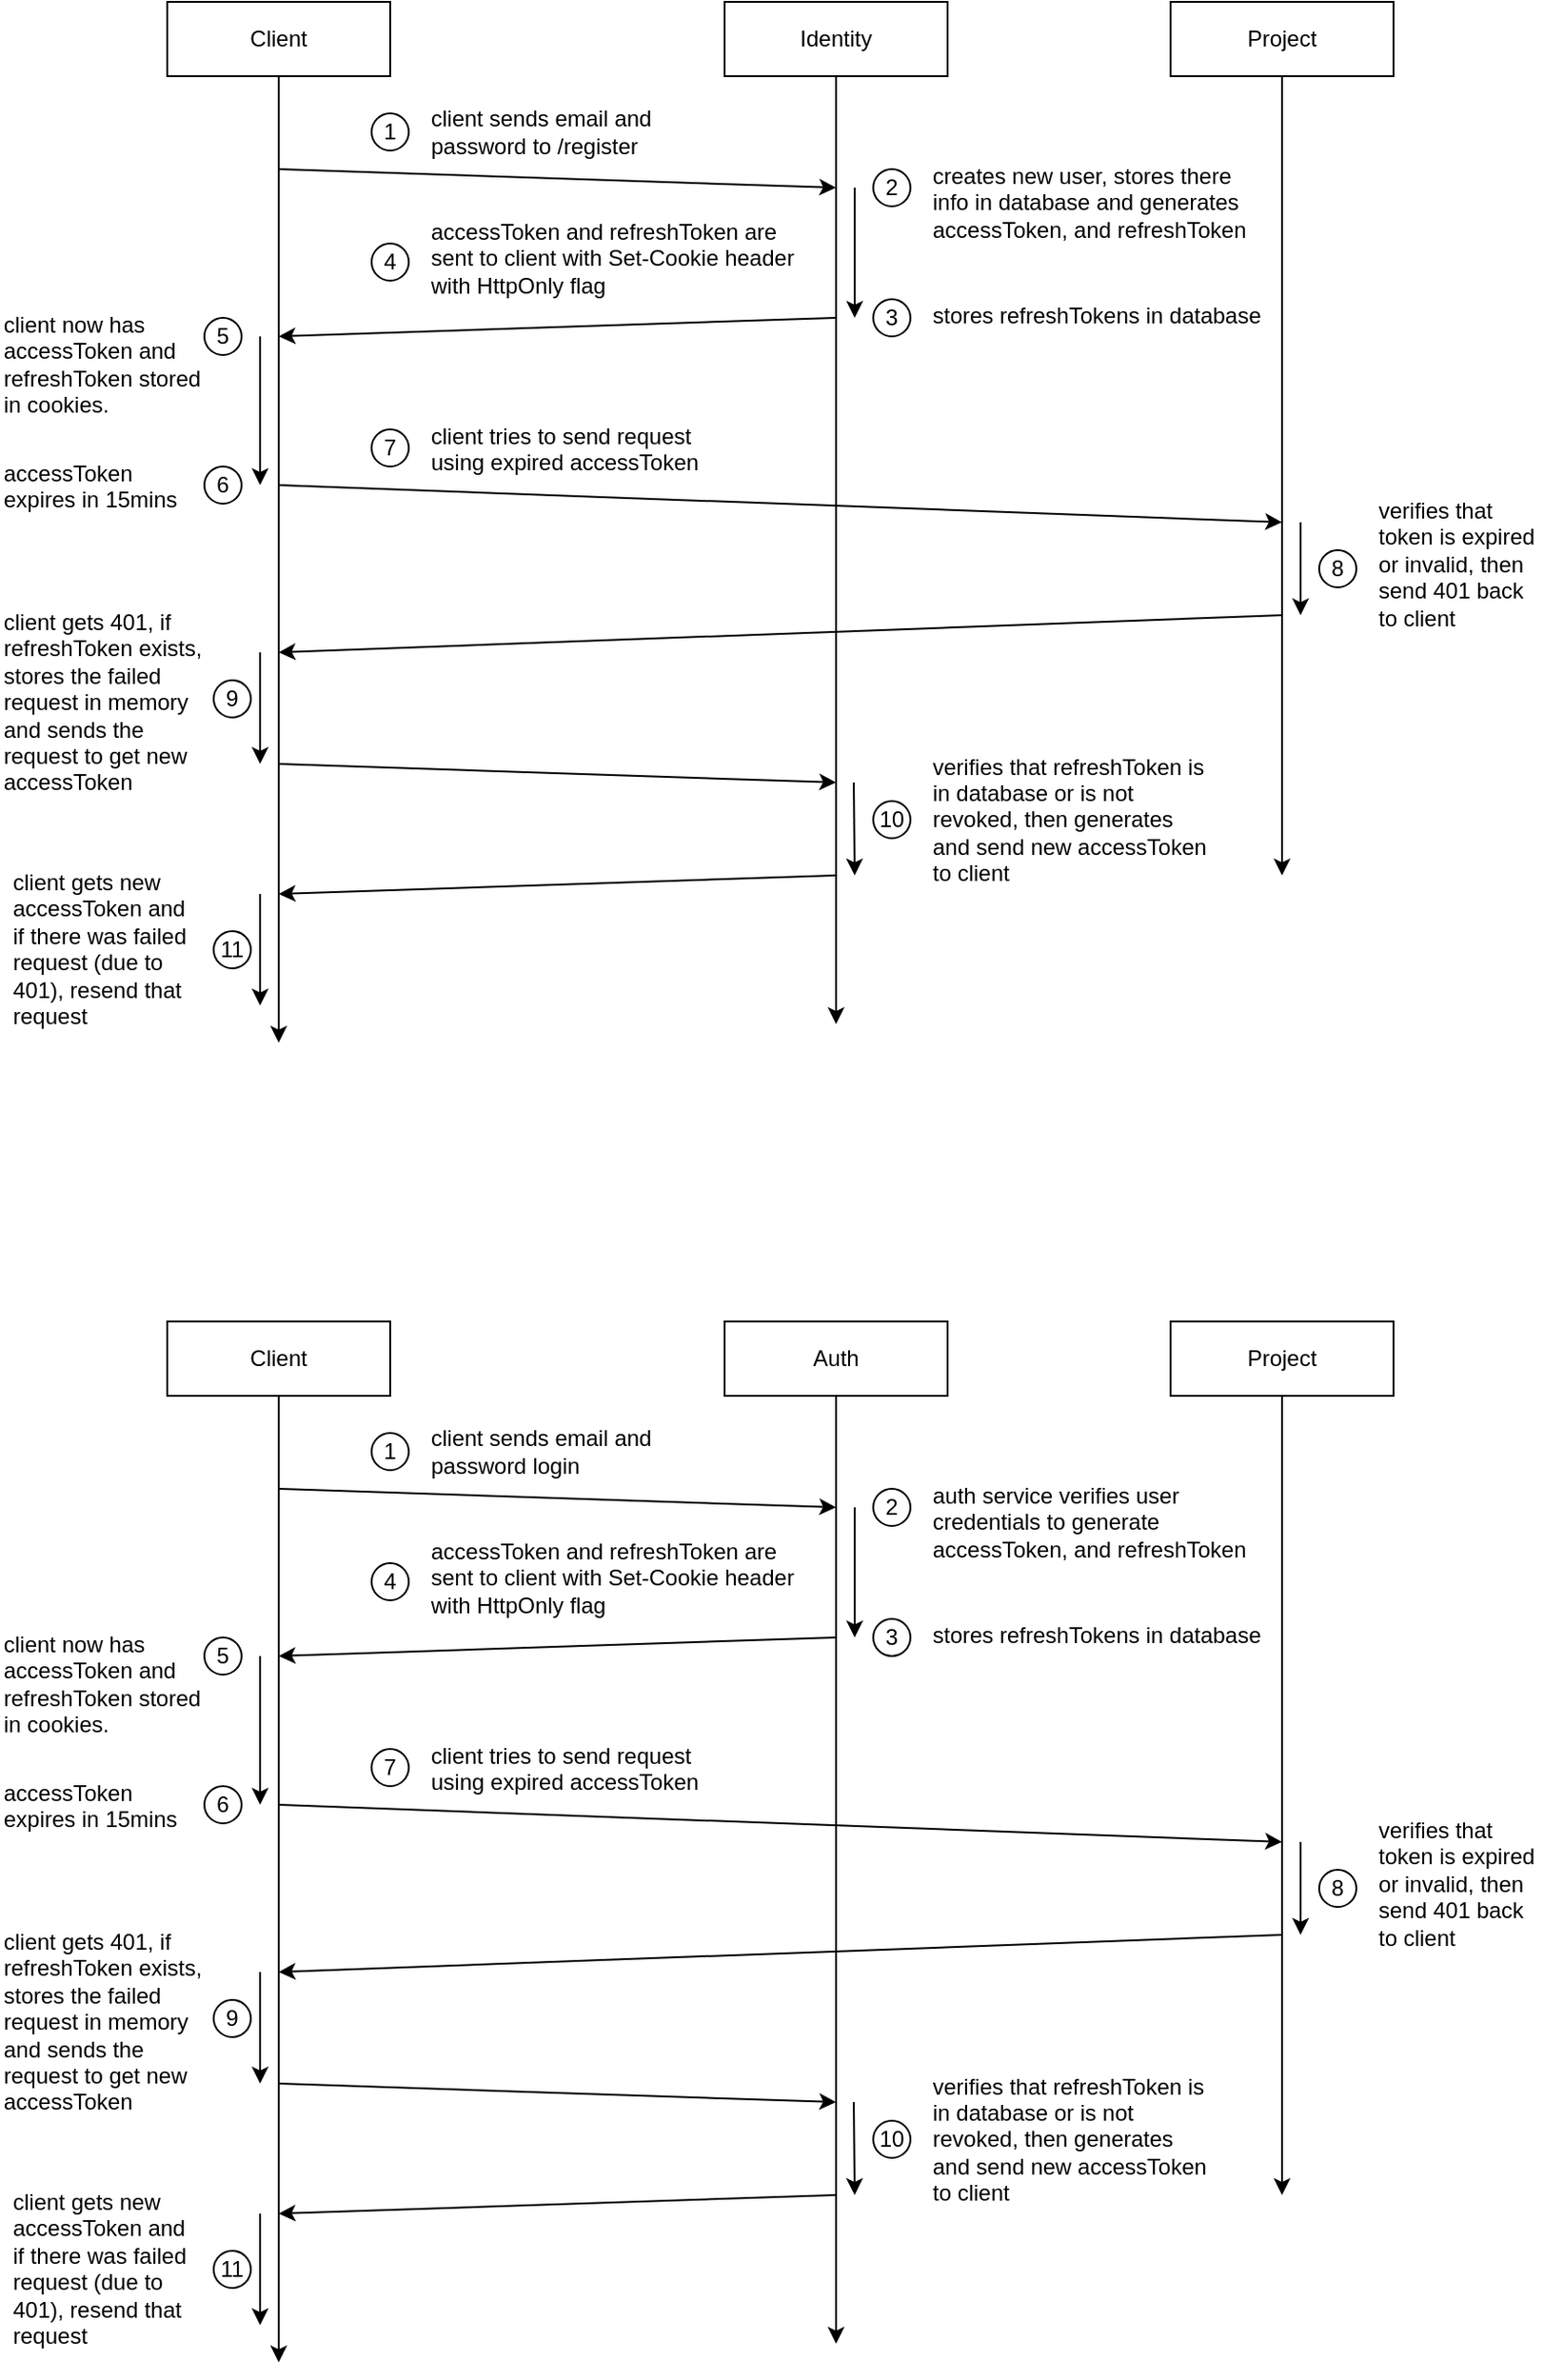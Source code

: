 <mxfile version="21.6.5" type="device" pages="5">
  <diagram id="YGf_c_5mHE16U1Z5lPLA" name="signup">
    <mxGraphModel dx="1050" dy="703" grid="1" gridSize="10" guides="1" tooltips="1" connect="1" arrows="1" fold="1" page="1" pageScale="1" pageWidth="850" pageHeight="1100" math="0" shadow="0">
      <root>
        <mxCell id="0" />
        <mxCell id="1" parent="0" />
        <mxCell id="GX3pyJZaXBObSDuGrAC7-1" value="" style="edgeStyle=orthogonalEdgeStyle;rounded=0;orthogonalLoop=1;jettySize=auto;html=1;" parent="1" source="GX3pyJZaXBObSDuGrAC7-2" edge="1">
          <mxGeometry relative="1" as="geometry">
            <mxPoint x="160" y="1280" as="targetPoint" />
          </mxGeometry>
        </mxCell>
        <mxCell id="GX3pyJZaXBObSDuGrAC7-2" value="Client" style="rounded=0;whiteSpace=wrap;html=1;" parent="1" vertex="1">
          <mxGeometry x="100" y="720" width="120" height="40" as="geometry" />
        </mxCell>
        <mxCell id="GX3pyJZaXBObSDuGrAC7-3" value="" style="edgeStyle=orthogonalEdgeStyle;rounded=0;orthogonalLoop=1;jettySize=auto;html=1;" parent="1" source="GX3pyJZaXBObSDuGrAC7-4" edge="1">
          <mxGeometry relative="1" as="geometry">
            <mxPoint x="460" y="1270" as="targetPoint" />
          </mxGeometry>
        </mxCell>
        <mxCell id="GX3pyJZaXBObSDuGrAC7-4" value="Auth" style="rounded=0;whiteSpace=wrap;html=1;" parent="1" vertex="1">
          <mxGeometry x="400" y="720" width="120" height="40" as="geometry" />
        </mxCell>
        <mxCell id="GX3pyJZaXBObSDuGrAC7-5" value="" style="edgeStyle=orthogonalEdgeStyle;rounded=0;orthogonalLoop=1;jettySize=auto;html=1;" parent="1" source="GX3pyJZaXBObSDuGrAC7-6" edge="1">
          <mxGeometry relative="1" as="geometry">
            <mxPoint x="700" y="1190" as="targetPoint" />
          </mxGeometry>
        </mxCell>
        <mxCell id="GX3pyJZaXBObSDuGrAC7-6" value="Project" style="rounded=0;whiteSpace=wrap;html=1;" parent="1" vertex="1">
          <mxGeometry x="640" y="720" width="120" height="40" as="geometry" />
        </mxCell>
        <mxCell id="GX3pyJZaXBObSDuGrAC7-7" value="" style="endArrow=classic;html=1;rounded=0;" parent="1" edge="1">
          <mxGeometry width="50" height="50" relative="1" as="geometry">
            <mxPoint x="160" y="810" as="sourcePoint" />
            <mxPoint x="460" y="820" as="targetPoint" />
          </mxGeometry>
        </mxCell>
        <mxCell id="GX3pyJZaXBObSDuGrAC7-8" value="1" style="ellipse;whiteSpace=wrap;html=1;aspect=fixed;" parent="1" vertex="1">
          <mxGeometry x="210" y="780" width="20" height="20" as="geometry" />
        </mxCell>
        <mxCell id="GX3pyJZaXBObSDuGrAC7-9" value="client sends email and&lt;br&gt;password login" style="text;html=1;align=left;verticalAlign=middle;resizable=1;points=[];autosize=1;strokeColor=none;fillColor=none;movable=1;rotatable=1;deletable=1;editable=1;locked=0;connectable=1;" parent="1" vertex="1">
          <mxGeometry x="240" y="770" width="140" height="40" as="geometry" />
        </mxCell>
        <mxCell id="GX3pyJZaXBObSDuGrAC7-10" value="2" style="ellipse;whiteSpace=wrap;html=1;aspect=fixed;" parent="1" vertex="1">
          <mxGeometry x="480" y="810" width="20" height="20" as="geometry" />
        </mxCell>
        <mxCell id="GX3pyJZaXBObSDuGrAC7-11" value="auth service verifies user credentials to generate&amp;nbsp;&lt;br&gt;accessToken, and refreshToken" style="text;whiteSpace=wrap;html=1;" parent="1" vertex="1">
          <mxGeometry x="510" y="800" width="180" height="60" as="geometry" />
        </mxCell>
        <mxCell id="GX3pyJZaXBObSDuGrAC7-12" value="3" style="ellipse;whiteSpace=wrap;html=1;aspect=fixed;" parent="1" vertex="1">
          <mxGeometry x="480" y="880" width="20" height="20" as="geometry" />
        </mxCell>
        <mxCell id="GX3pyJZaXBObSDuGrAC7-13" value="stores refreshTokens in database" style="text;whiteSpace=wrap;html=1;" parent="1" vertex="1">
          <mxGeometry x="510" y="875" width="200" height="30" as="geometry" />
        </mxCell>
        <mxCell id="GX3pyJZaXBObSDuGrAC7-14" value="" style="endArrow=classic;html=1;rounded=0;" parent="1" edge="1">
          <mxGeometry width="50" height="50" relative="1" as="geometry">
            <mxPoint x="470" y="820" as="sourcePoint" />
            <mxPoint x="470" y="890" as="targetPoint" />
          </mxGeometry>
        </mxCell>
        <mxCell id="GX3pyJZaXBObSDuGrAC7-15" value="" style="endArrow=classic;html=1;rounded=0;" parent="1" edge="1">
          <mxGeometry width="50" height="50" relative="1" as="geometry">
            <mxPoint x="460" y="890" as="sourcePoint" />
            <mxPoint x="160" y="900" as="targetPoint" />
          </mxGeometry>
        </mxCell>
        <mxCell id="GX3pyJZaXBObSDuGrAC7-16" value="4" style="ellipse;whiteSpace=wrap;html=1;aspect=fixed;" parent="1" vertex="1">
          <mxGeometry x="210" y="850" width="20" height="20" as="geometry" />
        </mxCell>
        <mxCell id="GX3pyJZaXBObSDuGrAC7-17" value="accessToken and refreshToken are&#xa;sent to client with Set-Cookie header&#xa;with HttpOnly flag" style="text;whiteSpace=wrap;html=1;" parent="1" vertex="1">
          <mxGeometry x="240" y="830" width="200" height="60" as="geometry" />
        </mxCell>
        <mxCell id="GX3pyJZaXBObSDuGrAC7-18" value="" style="endArrow=classic;html=1;rounded=0;" parent="1" edge="1">
          <mxGeometry width="50" height="50" relative="1" as="geometry">
            <mxPoint x="150" y="900" as="sourcePoint" />
            <mxPoint x="150" y="980" as="targetPoint" />
          </mxGeometry>
        </mxCell>
        <mxCell id="GX3pyJZaXBObSDuGrAC7-19" value="5" style="ellipse;whiteSpace=wrap;html=1;aspect=fixed;" parent="1" vertex="1">
          <mxGeometry x="120" y="890" width="20" height="20" as="geometry" />
        </mxCell>
        <mxCell id="GX3pyJZaXBObSDuGrAC7-20" value="client now has accessToken and refreshToken stored in cookies." style="text;whiteSpace=wrap;html=1;" parent="1" vertex="1">
          <mxGeometry x="10" y="880" width="110" height="70" as="geometry" />
        </mxCell>
        <mxCell id="GX3pyJZaXBObSDuGrAC7-21" value="accessToken expires in 15mins" style="text;whiteSpace=wrap;html=1;" parent="1" vertex="1">
          <mxGeometry x="10" y="960" width="110" height="40" as="geometry" />
        </mxCell>
        <mxCell id="GX3pyJZaXBObSDuGrAC7-22" value="6" style="ellipse;whiteSpace=wrap;html=1;aspect=fixed;" parent="1" vertex="1">
          <mxGeometry x="120" y="970" width="20" height="20" as="geometry" />
        </mxCell>
        <mxCell id="GX3pyJZaXBObSDuGrAC7-23" value="7" style="ellipse;whiteSpace=wrap;html=1;aspect=fixed;" parent="1" vertex="1">
          <mxGeometry x="210" y="950" width="20" height="20" as="geometry" />
        </mxCell>
        <mxCell id="GX3pyJZaXBObSDuGrAC7-24" value="" style="endArrow=classic;html=1;rounded=0;" parent="1" edge="1">
          <mxGeometry width="50" height="50" relative="1" as="geometry">
            <mxPoint x="160" y="980" as="sourcePoint" />
            <mxPoint x="700" y="1000" as="targetPoint" />
          </mxGeometry>
        </mxCell>
        <mxCell id="GX3pyJZaXBObSDuGrAC7-25" value="client tries to send request &lt;br&gt;using&amp;nbsp;expired accessToken" style="text;whiteSpace=wrap;html=1;" parent="1" vertex="1">
          <mxGeometry x="240" y="940" width="150" height="40" as="geometry" />
        </mxCell>
        <mxCell id="GX3pyJZaXBObSDuGrAC7-26" value="8" style="ellipse;whiteSpace=wrap;html=1;aspect=fixed;" parent="1" vertex="1">
          <mxGeometry x="720" y="1015" width="20" height="20" as="geometry" />
        </mxCell>
        <mxCell id="GX3pyJZaXBObSDuGrAC7-27" value="verifies that token is expired or invalid, then send 401 back to client" style="text;whiteSpace=wrap;html=1;" parent="1" vertex="1">
          <mxGeometry x="750" y="980" width="90" height="90" as="geometry" />
        </mxCell>
        <mxCell id="GX3pyJZaXBObSDuGrAC7-28" value="" style="endArrow=classic;html=1;rounded=0;" parent="1" edge="1">
          <mxGeometry width="50" height="50" relative="1" as="geometry">
            <mxPoint x="710" y="1000" as="sourcePoint" />
            <mxPoint x="710" y="1050" as="targetPoint" />
          </mxGeometry>
        </mxCell>
        <mxCell id="GX3pyJZaXBObSDuGrAC7-29" value="" style="endArrow=classic;html=1;rounded=0;" parent="1" edge="1">
          <mxGeometry width="50" height="50" relative="1" as="geometry">
            <mxPoint x="700" y="1050" as="sourcePoint" />
            <mxPoint x="160" y="1070" as="targetPoint" />
          </mxGeometry>
        </mxCell>
        <mxCell id="GX3pyJZaXBObSDuGrAC7-30" value="client gets 401, if refreshToken exists, stores the failed request in memory and sends the request to get new accessToken" style="text;whiteSpace=wrap;html=1;" parent="1" vertex="1">
          <mxGeometry x="10" y="1040" width="110" height="110" as="geometry" />
        </mxCell>
        <mxCell id="GX3pyJZaXBObSDuGrAC7-31" value="9" style="ellipse;whiteSpace=wrap;html=1;aspect=fixed;" parent="1" vertex="1">
          <mxGeometry x="125" y="1085" width="20" height="20" as="geometry" />
        </mxCell>
        <mxCell id="GX3pyJZaXBObSDuGrAC7-32" value="" style="endArrow=classic;html=1;rounded=0;" parent="1" edge="1">
          <mxGeometry width="50" height="50" relative="1" as="geometry">
            <mxPoint x="150" y="1070" as="sourcePoint" />
            <mxPoint x="150" y="1130" as="targetPoint" />
          </mxGeometry>
        </mxCell>
        <mxCell id="GX3pyJZaXBObSDuGrAC7-33" value="" style="endArrow=classic;html=1;rounded=0;" parent="1" edge="1">
          <mxGeometry width="50" height="50" relative="1" as="geometry">
            <mxPoint x="160" y="1130" as="sourcePoint" />
            <mxPoint x="460" y="1140" as="targetPoint" />
          </mxGeometry>
        </mxCell>
        <mxCell id="GX3pyJZaXBObSDuGrAC7-34" value="10" style="ellipse;whiteSpace=wrap;html=1;aspect=fixed;verticalAlign=middle;" parent="1" vertex="1">
          <mxGeometry x="480" y="1150" width="20" height="20" as="geometry" />
        </mxCell>
        <mxCell id="GX3pyJZaXBObSDuGrAC7-35" value="verifies that refreshToken is in database or is not revoked, then generates and send new accessToken to client" style="text;whiteSpace=wrap;html=1;verticalAlign=middle;" parent="1" vertex="1">
          <mxGeometry x="510" y="1120" width="150" height="80" as="geometry" />
        </mxCell>
        <mxCell id="GX3pyJZaXBObSDuGrAC7-36" value="" style="endArrow=classic;html=1;rounded=0;" parent="1" edge="1">
          <mxGeometry width="50" height="50" relative="1" as="geometry">
            <mxPoint x="469.52" y="1140" as="sourcePoint" />
            <mxPoint x="470" y="1190" as="targetPoint" />
          </mxGeometry>
        </mxCell>
        <mxCell id="GX3pyJZaXBObSDuGrAC7-37" value="" style="endArrow=classic;html=1;rounded=0;" parent="1" edge="1">
          <mxGeometry width="50" height="50" relative="1" as="geometry">
            <mxPoint x="460" y="1190" as="sourcePoint" />
            <mxPoint x="160" y="1200" as="targetPoint" />
          </mxGeometry>
        </mxCell>
        <mxCell id="GX3pyJZaXBObSDuGrAC7-38" value="11" style="ellipse;whiteSpace=wrap;html=1;aspect=fixed;verticalAlign=middle;" parent="1" vertex="1">
          <mxGeometry x="125" y="1220" width="20" height="20" as="geometry" />
        </mxCell>
        <mxCell id="GX3pyJZaXBObSDuGrAC7-39" value="" style="endArrow=classic;html=1;rounded=0;" parent="1" edge="1">
          <mxGeometry width="50" height="50" relative="1" as="geometry">
            <mxPoint x="150" y="1200" as="sourcePoint" />
            <mxPoint x="150" y="1260" as="targetPoint" />
          </mxGeometry>
        </mxCell>
        <mxCell id="GX3pyJZaXBObSDuGrAC7-40" value="client gets new accessToken and&lt;br&gt;if there was failed request (due to 401), resend that request&amp;nbsp;" style="text;whiteSpace=wrap;html=1;" parent="1" vertex="1">
          <mxGeometry x="15" y="1180" width="110" height="90" as="geometry" />
        </mxCell>
        <mxCell id="GX3pyJZaXBObSDuGrAC7-164" value="" style="edgeStyle=orthogonalEdgeStyle;rounded=0;orthogonalLoop=1;jettySize=auto;html=1;" parent="1" source="GX3pyJZaXBObSDuGrAC7-165" edge="1">
          <mxGeometry relative="1" as="geometry">
            <mxPoint x="160" y="570" as="targetPoint" />
          </mxGeometry>
        </mxCell>
        <mxCell id="GX3pyJZaXBObSDuGrAC7-165" value="Client" style="rounded=0;whiteSpace=wrap;html=1;" parent="1" vertex="1">
          <mxGeometry x="100" y="10" width="120" height="40" as="geometry" />
        </mxCell>
        <mxCell id="GX3pyJZaXBObSDuGrAC7-166" value="" style="edgeStyle=orthogonalEdgeStyle;rounded=0;orthogonalLoop=1;jettySize=auto;html=1;" parent="1" source="GX3pyJZaXBObSDuGrAC7-167" edge="1">
          <mxGeometry relative="1" as="geometry">
            <mxPoint x="460" y="560" as="targetPoint" />
          </mxGeometry>
        </mxCell>
        <mxCell id="GX3pyJZaXBObSDuGrAC7-167" value="Identity" style="rounded=0;whiteSpace=wrap;html=1;" parent="1" vertex="1">
          <mxGeometry x="400" y="10" width="120" height="40" as="geometry" />
        </mxCell>
        <mxCell id="GX3pyJZaXBObSDuGrAC7-168" value="" style="edgeStyle=orthogonalEdgeStyle;rounded=0;orthogonalLoop=1;jettySize=auto;html=1;" parent="1" source="GX3pyJZaXBObSDuGrAC7-169" edge="1">
          <mxGeometry relative="1" as="geometry">
            <mxPoint x="700" y="480" as="targetPoint" />
          </mxGeometry>
        </mxCell>
        <mxCell id="GX3pyJZaXBObSDuGrAC7-169" value="Project" style="rounded=0;whiteSpace=wrap;html=1;" parent="1" vertex="1">
          <mxGeometry x="640" y="10" width="120" height="40" as="geometry" />
        </mxCell>
        <mxCell id="GX3pyJZaXBObSDuGrAC7-170" value="" style="endArrow=classic;html=1;rounded=0;" parent="1" edge="1">
          <mxGeometry width="50" height="50" relative="1" as="geometry">
            <mxPoint x="160" y="100" as="sourcePoint" />
            <mxPoint x="460" y="110" as="targetPoint" />
          </mxGeometry>
        </mxCell>
        <mxCell id="GX3pyJZaXBObSDuGrAC7-171" value="1" style="ellipse;whiteSpace=wrap;html=1;aspect=fixed;" parent="1" vertex="1">
          <mxGeometry x="210" y="70" width="20" height="20" as="geometry" />
        </mxCell>
        <mxCell id="GX3pyJZaXBObSDuGrAC7-172" value="client sends email and&lt;br&gt;password to /register" style="text;html=1;align=left;verticalAlign=middle;resizable=1;points=[];autosize=1;strokeColor=none;fillColor=none;movable=1;rotatable=1;deletable=1;editable=1;locked=0;connectable=1;" parent="1" vertex="1">
          <mxGeometry x="240" y="60" width="140" height="40" as="geometry" />
        </mxCell>
        <mxCell id="GX3pyJZaXBObSDuGrAC7-173" value="2" style="ellipse;whiteSpace=wrap;html=1;aspect=fixed;" parent="1" vertex="1">
          <mxGeometry x="480" y="100" width="20" height="20" as="geometry" />
        </mxCell>
        <mxCell id="GX3pyJZaXBObSDuGrAC7-174" value="creates new user, stores there info in database and generates&amp;nbsp;&lt;br&gt;accessToken, and refreshToken" style="text;whiteSpace=wrap;html=1;" parent="1" vertex="1">
          <mxGeometry x="510" y="90" width="180" height="60" as="geometry" />
        </mxCell>
        <mxCell id="GX3pyJZaXBObSDuGrAC7-175" value="3" style="ellipse;whiteSpace=wrap;html=1;aspect=fixed;" parent="1" vertex="1">
          <mxGeometry x="480" y="170" width="20" height="20" as="geometry" />
        </mxCell>
        <mxCell id="GX3pyJZaXBObSDuGrAC7-176" value="stores refreshTokens in database" style="text;whiteSpace=wrap;html=1;" parent="1" vertex="1">
          <mxGeometry x="510" y="165" width="200" height="30" as="geometry" />
        </mxCell>
        <mxCell id="GX3pyJZaXBObSDuGrAC7-177" value="" style="endArrow=classic;html=1;rounded=0;" parent="1" edge="1">
          <mxGeometry width="50" height="50" relative="1" as="geometry">
            <mxPoint x="470" y="110" as="sourcePoint" />
            <mxPoint x="470" y="180" as="targetPoint" />
          </mxGeometry>
        </mxCell>
        <mxCell id="GX3pyJZaXBObSDuGrAC7-178" value="" style="endArrow=classic;html=1;rounded=0;" parent="1" edge="1">
          <mxGeometry width="50" height="50" relative="1" as="geometry">
            <mxPoint x="460" y="180" as="sourcePoint" />
            <mxPoint x="160" y="190" as="targetPoint" />
          </mxGeometry>
        </mxCell>
        <mxCell id="GX3pyJZaXBObSDuGrAC7-179" value="4" style="ellipse;whiteSpace=wrap;html=1;aspect=fixed;" parent="1" vertex="1">
          <mxGeometry x="210" y="140" width="20" height="20" as="geometry" />
        </mxCell>
        <mxCell id="GX3pyJZaXBObSDuGrAC7-180" value="accessToken and refreshToken are&#xa;sent to client with Set-Cookie header&#xa;with HttpOnly flag" style="text;whiteSpace=wrap;html=1;" parent="1" vertex="1">
          <mxGeometry x="240" y="120" width="200" height="60" as="geometry" />
        </mxCell>
        <mxCell id="GX3pyJZaXBObSDuGrAC7-181" value="" style="endArrow=classic;html=1;rounded=0;" parent="1" edge="1">
          <mxGeometry width="50" height="50" relative="1" as="geometry">
            <mxPoint x="150" y="190" as="sourcePoint" />
            <mxPoint x="150" y="270" as="targetPoint" />
          </mxGeometry>
        </mxCell>
        <mxCell id="GX3pyJZaXBObSDuGrAC7-182" value="5" style="ellipse;whiteSpace=wrap;html=1;aspect=fixed;" parent="1" vertex="1">
          <mxGeometry x="120" y="180" width="20" height="20" as="geometry" />
        </mxCell>
        <mxCell id="GX3pyJZaXBObSDuGrAC7-183" value="client now has accessToken and refreshToken stored in cookies." style="text;whiteSpace=wrap;html=1;" parent="1" vertex="1">
          <mxGeometry x="10" y="170" width="110" height="70" as="geometry" />
        </mxCell>
        <mxCell id="GX3pyJZaXBObSDuGrAC7-184" value="accessToken expires in 15mins" style="text;whiteSpace=wrap;html=1;" parent="1" vertex="1">
          <mxGeometry x="10" y="250" width="110" height="40" as="geometry" />
        </mxCell>
        <mxCell id="GX3pyJZaXBObSDuGrAC7-185" value="6" style="ellipse;whiteSpace=wrap;html=1;aspect=fixed;" parent="1" vertex="1">
          <mxGeometry x="120" y="260" width="20" height="20" as="geometry" />
        </mxCell>
        <mxCell id="GX3pyJZaXBObSDuGrAC7-186" value="7" style="ellipse;whiteSpace=wrap;html=1;aspect=fixed;" parent="1" vertex="1">
          <mxGeometry x="210" y="240" width="20" height="20" as="geometry" />
        </mxCell>
        <mxCell id="GX3pyJZaXBObSDuGrAC7-187" value="" style="endArrow=classic;html=1;rounded=0;" parent="1" edge="1">
          <mxGeometry width="50" height="50" relative="1" as="geometry">
            <mxPoint x="160" y="270" as="sourcePoint" />
            <mxPoint x="700" y="290" as="targetPoint" />
          </mxGeometry>
        </mxCell>
        <mxCell id="GX3pyJZaXBObSDuGrAC7-188" value="client tries to send request &lt;br&gt;using&amp;nbsp;expired accessToken" style="text;whiteSpace=wrap;html=1;" parent="1" vertex="1">
          <mxGeometry x="240" y="230" width="150" height="40" as="geometry" />
        </mxCell>
        <mxCell id="GX3pyJZaXBObSDuGrAC7-189" value="8" style="ellipse;whiteSpace=wrap;html=1;aspect=fixed;" parent="1" vertex="1">
          <mxGeometry x="720" y="305" width="20" height="20" as="geometry" />
        </mxCell>
        <mxCell id="GX3pyJZaXBObSDuGrAC7-190" value="verifies that token is expired or invalid, then send 401 back to client" style="text;whiteSpace=wrap;html=1;" parent="1" vertex="1">
          <mxGeometry x="750" y="270" width="90" height="90" as="geometry" />
        </mxCell>
        <mxCell id="GX3pyJZaXBObSDuGrAC7-191" value="" style="endArrow=classic;html=1;rounded=0;" parent="1" edge="1">
          <mxGeometry width="50" height="50" relative="1" as="geometry">
            <mxPoint x="710" y="290" as="sourcePoint" />
            <mxPoint x="710" y="340" as="targetPoint" />
          </mxGeometry>
        </mxCell>
        <mxCell id="GX3pyJZaXBObSDuGrAC7-192" value="" style="endArrow=classic;html=1;rounded=0;" parent="1" edge="1">
          <mxGeometry width="50" height="50" relative="1" as="geometry">
            <mxPoint x="700" y="340" as="sourcePoint" />
            <mxPoint x="160" y="360" as="targetPoint" />
          </mxGeometry>
        </mxCell>
        <mxCell id="GX3pyJZaXBObSDuGrAC7-193" value="client gets 401, if refreshToken exists, stores the failed request in memory and sends the request to get new accessToken" style="text;whiteSpace=wrap;html=1;" parent="1" vertex="1">
          <mxGeometry x="10" y="330" width="110" height="110" as="geometry" />
        </mxCell>
        <mxCell id="GX3pyJZaXBObSDuGrAC7-194" value="9" style="ellipse;whiteSpace=wrap;html=1;aspect=fixed;" parent="1" vertex="1">
          <mxGeometry x="125" y="375" width="20" height="20" as="geometry" />
        </mxCell>
        <mxCell id="GX3pyJZaXBObSDuGrAC7-195" value="" style="endArrow=classic;html=1;rounded=0;" parent="1" edge="1">
          <mxGeometry width="50" height="50" relative="1" as="geometry">
            <mxPoint x="150" y="360" as="sourcePoint" />
            <mxPoint x="150" y="420" as="targetPoint" />
          </mxGeometry>
        </mxCell>
        <mxCell id="GX3pyJZaXBObSDuGrAC7-196" value="" style="endArrow=classic;html=1;rounded=0;" parent="1" edge="1">
          <mxGeometry width="50" height="50" relative="1" as="geometry">
            <mxPoint x="160" y="420" as="sourcePoint" />
            <mxPoint x="460" y="430" as="targetPoint" />
          </mxGeometry>
        </mxCell>
        <mxCell id="GX3pyJZaXBObSDuGrAC7-197" value="10" style="ellipse;whiteSpace=wrap;html=1;aspect=fixed;verticalAlign=middle;" parent="1" vertex="1">
          <mxGeometry x="480" y="440" width="20" height="20" as="geometry" />
        </mxCell>
        <mxCell id="GX3pyJZaXBObSDuGrAC7-198" value="verifies that refreshToken is in database or is not revoked, then generates and send new accessToken to client" style="text;whiteSpace=wrap;html=1;verticalAlign=middle;" parent="1" vertex="1">
          <mxGeometry x="510" y="410" width="150" height="80" as="geometry" />
        </mxCell>
        <mxCell id="GX3pyJZaXBObSDuGrAC7-199" value="" style="endArrow=classic;html=1;rounded=0;" parent="1" edge="1">
          <mxGeometry width="50" height="50" relative="1" as="geometry">
            <mxPoint x="469.52" y="430" as="sourcePoint" />
            <mxPoint x="470" y="480" as="targetPoint" />
          </mxGeometry>
        </mxCell>
        <mxCell id="GX3pyJZaXBObSDuGrAC7-200" value="" style="endArrow=classic;html=1;rounded=0;" parent="1" edge="1">
          <mxGeometry width="50" height="50" relative="1" as="geometry">
            <mxPoint x="460" y="480" as="sourcePoint" />
            <mxPoint x="160" y="490" as="targetPoint" />
          </mxGeometry>
        </mxCell>
        <mxCell id="GX3pyJZaXBObSDuGrAC7-201" value="11" style="ellipse;whiteSpace=wrap;html=1;aspect=fixed;verticalAlign=middle;" parent="1" vertex="1">
          <mxGeometry x="125" y="510" width="20" height="20" as="geometry" />
        </mxCell>
        <mxCell id="GX3pyJZaXBObSDuGrAC7-202" value="" style="endArrow=classic;html=1;rounded=0;" parent="1" edge="1">
          <mxGeometry width="50" height="50" relative="1" as="geometry">
            <mxPoint x="150" y="490" as="sourcePoint" />
            <mxPoint x="150" y="550" as="targetPoint" />
          </mxGeometry>
        </mxCell>
        <mxCell id="GX3pyJZaXBObSDuGrAC7-203" value="client gets new accessToken and&lt;br&gt;if there was failed request (due to 401), resend that request&amp;nbsp;" style="text;whiteSpace=wrap;html=1;" parent="1" vertex="1">
          <mxGeometry x="15" y="470" width="110" height="90" as="geometry" />
        </mxCell>
      </root>
    </mxGraphModel>
  </diagram>
  <diagram name="login" id="WvVoqsmBIFcxAnjL97i7">
    <mxGraphModel dx="1050" dy="703" grid="1" gridSize="10" guides="1" tooltips="1" connect="1" arrows="1" fold="1" page="1" pageScale="1" pageWidth="850" pageHeight="1100" math="0" shadow="0">
      <root>
        <mxCell id="0" />
        <mxCell id="1" parent="0" />
        <mxCell id="afZgGf9lb-E4JnagjFy--84" value="" style="edgeStyle=orthogonalEdgeStyle;rounded=0;orthogonalLoop=1;jettySize=auto;html=1;" parent="1" source="afZgGf9lb-E4JnagjFy--79" edge="1">
          <mxGeometry relative="1" as="geometry">
            <mxPoint x="160" y="570" as="targetPoint" />
          </mxGeometry>
        </mxCell>
        <mxCell id="afZgGf9lb-E4JnagjFy--79" value="Client" style="rounded=0;whiteSpace=wrap;html=1;" parent="1" vertex="1">
          <mxGeometry x="100" y="10" width="120" height="40" as="geometry" />
        </mxCell>
        <mxCell id="afZgGf9lb-E4JnagjFy--86" value="" style="edgeStyle=orthogonalEdgeStyle;rounded=0;orthogonalLoop=1;jettySize=auto;html=1;" parent="1" source="afZgGf9lb-E4JnagjFy--81" edge="1">
          <mxGeometry relative="1" as="geometry">
            <mxPoint x="460" y="560" as="targetPoint" />
          </mxGeometry>
        </mxCell>
        <mxCell id="afZgGf9lb-E4JnagjFy--81" value="Auth" style="rounded=0;whiteSpace=wrap;html=1;" parent="1" vertex="1">
          <mxGeometry x="400" y="10" width="120" height="40" as="geometry" />
        </mxCell>
        <mxCell id="afZgGf9lb-E4JnagjFy--87" value="" style="edgeStyle=orthogonalEdgeStyle;rounded=0;orthogonalLoop=1;jettySize=auto;html=1;" parent="1" source="afZgGf9lb-E4JnagjFy--82" edge="1">
          <mxGeometry relative="1" as="geometry">
            <mxPoint x="700" y="480" as="targetPoint" />
          </mxGeometry>
        </mxCell>
        <mxCell id="afZgGf9lb-E4JnagjFy--82" value="Project" style="rounded=0;whiteSpace=wrap;html=1;" parent="1" vertex="1">
          <mxGeometry x="640" y="10" width="120" height="40" as="geometry" />
        </mxCell>
        <mxCell id="afZgGf9lb-E4JnagjFy--91" value="" style="endArrow=classic;html=1;rounded=0;" parent="1" edge="1">
          <mxGeometry width="50" height="50" relative="1" as="geometry">
            <mxPoint x="160" y="100" as="sourcePoint" />
            <mxPoint x="460" y="110" as="targetPoint" />
          </mxGeometry>
        </mxCell>
        <mxCell id="afZgGf9lb-E4JnagjFy--89" value="1" style="ellipse;whiteSpace=wrap;html=1;aspect=fixed;" parent="1" vertex="1">
          <mxGeometry x="210" y="70" width="20" height="20" as="geometry" />
        </mxCell>
        <mxCell id="afZgGf9lb-E4JnagjFy--90" value="client sends username and&#xa;password" style="text;html=1;align=left;verticalAlign=middle;resizable=1;points=[];autosize=1;strokeColor=none;fillColor=none;movable=1;rotatable=1;deletable=1;editable=1;locked=0;connectable=1;" parent="1" vertex="1">
          <mxGeometry x="240" y="60" width="170" height="40" as="geometry" />
        </mxCell>
        <mxCell id="afZgGf9lb-E4JnagjFy--100" value="2" style="ellipse;whiteSpace=wrap;html=1;aspect=fixed;" parent="1" vertex="1">
          <mxGeometry x="480" y="100" width="20" height="20" as="geometry" />
        </mxCell>
        <mxCell id="afZgGf9lb-E4JnagjFy--103" value="auth service verifies user credentials to generate&amp;nbsp;&lt;br&gt;accessToken, and refreshToken" style="text;whiteSpace=wrap;html=1;" parent="1" vertex="1">
          <mxGeometry x="510" y="90" width="180" height="60" as="geometry" />
        </mxCell>
        <mxCell id="afZgGf9lb-E4JnagjFy--104" value="3" style="ellipse;whiteSpace=wrap;html=1;aspect=fixed;" parent="1" vertex="1">
          <mxGeometry x="480" y="170" width="20" height="20" as="geometry" />
        </mxCell>
        <mxCell id="afZgGf9lb-E4JnagjFy--105" value="stores refreshTokens in database" style="text;whiteSpace=wrap;html=1;" parent="1" vertex="1">
          <mxGeometry x="510" y="165" width="200" height="30" as="geometry" />
        </mxCell>
        <mxCell id="afZgGf9lb-E4JnagjFy--106" value="" style="endArrow=classic;html=1;rounded=0;" parent="1" edge="1">
          <mxGeometry width="50" height="50" relative="1" as="geometry">
            <mxPoint x="470" y="110" as="sourcePoint" />
            <mxPoint x="470" y="180" as="targetPoint" />
          </mxGeometry>
        </mxCell>
        <mxCell id="afZgGf9lb-E4JnagjFy--107" value="" style="endArrow=classic;html=1;rounded=0;" parent="1" edge="1">
          <mxGeometry width="50" height="50" relative="1" as="geometry">
            <mxPoint x="460" y="180" as="sourcePoint" />
            <mxPoint x="160" y="190" as="targetPoint" />
          </mxGeometry>
        </mxCell>
        <mxCell id="afZgGf9lb-E4JnagjFy--111" value="4" style="ellipse;whiteSpace=wrap;html=1;aspect=fixed;" parent="1" vertex="1">
          <mxGeometry x="210" y="140" width="20" height="20" as="geometry" />
        </mxCell>
        <mxCell id="afZgGf9lb-E4JnagjFy--112" value="accessToken and refreshToken are&#xa;sent to client with Set-Cookie header&#xa;with HttpOnly flag" style="text;whiteSpace=wrap;html=1;" parent="1" vertex="1">
          <mxGeometry x="240" y="120" width="200" height="60" as="geometry" />
        </mxCell>
        <mxCell id="afZgGf9lb-E4JnagjFy--116" value="" style="endArrow=classic;html=1;rounded=0;" parent="1" edge="1">
          <mxGeometry width="50" height="50" relative="1" as="geometry">
            <mxPoint x="150" y="190" as="sourcePoint" />
            <mxPoint x="150" y="270" as="targetPoint" />
          </mxGeometry>
        </mxCell>
        <mxCell id="afZgGf9lb-E4JnagjFy--120" value="5" style="ellipse;whiteSpace=wrap;html=1;aspect=fixed;" parent="1" vertex="1">
          <mxGeometry x="120" y="180" width="20" height="20" as="geometry" />
        </mxCell>
        <mxCell id="afZgGf9lb-E4JnagjFy--121" value="client now has accessToken and refreshToken stored in cookies." style="text;whiteSpace=wrap;html=1;" parent="1" vertex="1">
          <mxGeometry x="10" y="170" width="110" height="70" as="geometry" />
        </mxCell>
        <mxCell id="afZgGf9lb-E4JnagjFy--123" value="accessToken expires in 15mins" style="text;whiteSpace=wrap;html=1;" parent="1" vertex="1">
          <mxGeometry x="10" y="250" width="110" height="40" as="geometry" />
        </mxCell>
        <mxCell id="afZgGf9lb-E4JnagjFy--124" value="6" style="ellipse;whiteSpace=wrap;html=1;aspect=fixed;" parent="1" vertex="1">
          <mxGeometry x="120" y="260" width="20" height="20" as="geometry" />
        </mxCell>
        <mxCell id="afZgGf9lb-E4JnagjFy--125" value="7" style="ellipse;whiteSpace=wrap;html=1;aspect=fixed;" parent="1" vertex="1">
          <mxGeometry x="210" y="240" width="20" height="20" as="geometry" />
        </mxCell>
        <mxCell id="afZgGf9lb-E4JnagjFy--127" value="" style="endArrow=classic;html=1;rounded=0;" parent="1" edge="1">
          <mxGeometry width="50" height="50" relative="1" as="geometry">
            <mxPoint x="160" y="270" as="sourcePoint" />
            <mxPoint x="700" y="290" as="targetPoint" />
          </mxGeometry>
        </mxCell>
        <mxCell id="afZgGf9lb-E4JnagjFy--128" value="client tries to send request &lt;br&gt;using&amp;nbsp;expired accessToken" style="text;whiteSpace=wrap;html=1;" parent="1" vertex="1">
          <mxGeometry x="240" y="230" width="150" height="40" as="geometry" />
        </mxCell>
        <mxCell id="afZgGf9lb-E4JnagjFy--129" value="8" style="ellipse;whiteSpace=wrap;html=1;aspect=fixed;" parent="1" vertex="1">
          <mxGeometry x="720" y="305" width="20" height="20" as="geometry" />
        </mxCell>
        <mxCell id="afZgGf9lb-E4JnagjFy--130" value="verifies that token is expired or invalid, then send 401 back to client" style="text;whiteSpace=wrap;html=1;" parent="1" vertex="1">
          <mxGeometry x="750" y="270" width="90" height="90" as="geometry" />
        </mxCell>
        <mxCell id="afZgGf9lb-E4JnagjFy--131" value="" style="endArrow=classic;html=1;rounded=0;" parent="1" edge="1">
          <mxGeometry width="50" height="50" relative="1" as="geometry">
            <mxPoint x="710" y="290" as="sourcePoint" />
            <mxPoint x="710" y="340" as="targetPoint" />
          </mxGeometry>
        </mxCell>
        <mxCell id="afZgGf9lb-E4JnagjFy--132" value="" style="endArrow=classic;html=1;rounded=0;" parent="1" edge="1">
          <mxGeometry width="50" height="50" relative="1" as="geometry">
            <mxPoint x="700" y="340" as="sourcePoint" />
            <mxPoint x="160" y="360" as="targetPoint" />
          </mxGeometry>
        </mxCell>
        <mxCell id="afZgGf9lb-E4JnagjFy--133" value="client gets 401, if refreshToken exists, stores the failed request in memory and sends the request to get new accessToken" style="text;whiteSpace=wrap;html=1;" parent="1" vertex="1">
          <mxGeometry x="10" y="330" width="110" height="110" as="geometry" />
        </mxCell>
        <mxCell id="afZgGf9lb-E4JnagjFy--134" value="9" style="ellipse;whiteSpace=wrap;html=1;aspect=fixed;" parent="1" vertex="1">
          <mxGeometry x="125" y="375" width="20" height="20" as="geometry" />
        </mxCell>
        <mxCell id="afZgGf9lb-E4JnagjFy--135" value="" style="endArrow=classic;html=1;rounded=0;" parent="1" edge="1">
          <mxGeometry width="50" height="50" relative="1" as="geometry">
            <mxPoint x="150" y="360" as="sourcePoint" />
            <mxPoint x="150" y="420" as="targetPoint" />
          </mxGeometry>
        </mxCell>
        <mxCell id="afZgGf9lb-E4JnagjFy--138" value="" style="endArrow=classic;html=1;rounded=0;" parent="1" edge="1">
          <mxGeometry width="50" height="50" relative="1" as="geometry">
            <mxPoint x="160" y="420" as="sourcePoint" />
            <mxPoint x="460" y="430" as="targetPoint" />
          </mxGeometry>
        </mxCell>
        <mxCell id="afZgGf9lb-E4JnagjFy--141" value="10" style="ellipse;whiteSpace=wrap;html=1;aspect=fixed;verticalAlign=middle;" parent="1" vertex="1">
          <mxGeometry x="480" y="440" width="20" height="20" as="geometry" />
        </mxCell>
        <mxCell id="afZgGf9lb-E4JnagjFy--142" value="verifies that refreshToken is in database or is not revoked, then generates and send new accessToken to client" style="text;whiteSpace=wrap;html=1;verticalAlign=middle;" parent="1" vertex="1">
          <mxGeometry x="510" y="410" width="150" height="80" as="geometry" />
        </mxCell>
        <mxCell id="afZgGf9lb-E4JnagjFy--143" value="" style="endArrow=classic;html=1;rounded=0;" parent="1" edge="1">
          <mxGeometry width="50" height="50" relative="1" as="geometry">
            <mxPoint x="469.52" y="430" as="sourcePoint" />
            <mxPoint x="470" y="480" as="targetPoint" />
          </mxGeometry>
        </mxCell>
        <mxCell id="afZgGf9lb-E4JnagjFy--145" value="" style="endArrow=classic;html=1;rounded=0;" parent="1" edge="1">
          <mxGeometry width="50" height="50" relative="1" as="geometry">
            <mxPoint x="460" y="480" as="sourcePoint" />
            <mxPoint x="160" y="490" as="targetPoint" />
          </mxGeometry>
        </mxCell>
        <mxCell id="afZgGf9lb-E4JnagjFy--146" value="11" style="ellipse;whiteSpace=wrap;html=1;aspect=fixed;verticalAlign=middle;" parent="1" vertex="1">
          <mxGeometry x="125" y="510" width="20" height="20" as="geometry" />
        </mxCell>
        <mxCell id="afZgGf9lb-E4JnagjFy--148" value="" style="endArrow=classic;html=1;rounded=0;" parent="1" edge="1">
          <mxGeometry width="50" height="50" relative="1" as="geometry">
            <mxPoint x="150" y="490" as="sourcePoint" />
            <mxPoint x="150" y="550" as="targetPoint" />
          </mxGeometry>
        </mxCell>
        <mxCell id="afZgGf9lb-E4JnagjFy--150" value="client gets new accessToken and&lt;br&gt;if there was failed request (due to 401), resend that request&amp;nbsp;" style="text;whiteSpace=wrap;html=1;" parent="1" vertex="1">
          <mxGeometry x="15" y="470" width="110" height="90" as="geometry" />
        </mxCell>
      </root>
    </mxGraphModel>
  </diagram>
  <diagram id="FxyMil00ZLIyqCyv6VTt" name="email verification">
    <mxGraphModel dx="1167" dy="781" grid="1" gridSize="10" guides="1" tooltips="1" connect="1" arrows="1" fold="1" page="1" pageScale="1" pageWidth="850" pageHeight="1100" math="0" shadow="0">
      <root>
        <mxCell id="0" />
        <mxCell id="1" parent="0" />
        <mxCell id="rzqdtmUdN9_kNCboIDwx-3" style="edgeStyle=orthogonalEdgeStyle;rounded=0;orthogonalLoop=1;jettySize=auto;html=1;" edge="1" parent="1" source="rzqdtmUdN9_kNCboIDwx-1">
          <mxGeometry relative="1" as="geometry">
            <mxPoint x="100" y="280" as="targetPoint" />
          </mxGeometry>
        </mxCell>
        <mxCell id="rzqdtmUdN9_kNCboIDwx-1" value="Client" style="rounded=0;whiteSpace=wrap;html=1;" vertex="1" parent="1">
          <mxGeometry x="40" y="10" width="120" height="40" as="geometry" />
        </mxCell>
        <mxCell id="rzqdtmUdN9_kNCboIDwx-4" style="edgeStyle=orthogonalEdgeStyle;rounded=0;orthogonalLoop=1;jettySize=auto;html=1;" edge="1" parent="1" source="rzqdtmUdN9_kNCboIDwx-2">
          <mxGeometry relative="1" as="geometry">
            <mxPoint x="400" y="280" as="targetPoint" />
          </mxGeometry>
        </mxCell>
        <mxCell id="rzqdtmUdN9_kNCboIDwx-2" value="Identity" style="rounded=0;whiteSpace=wrap;html=1;" vertex="1" parent="1">
          <mxGeometry x="340" y="10" width="120" height="40" as="geometry" />
        </mxCell>
        <mxCell id="rzqdtmUdN9_kNCboIDwx-6" style="edgeStyle=orthogonalEdgeStyle;rounded=0;orthogonalLoop=1;jettySize=auto;html=1;" edge="1" parent="1" source="rzqdtmUdN9_kNCboIDwx-5">
          <mxGeometry relative="1" as="geometry">
            <mxPoint x="650" y="280" as="targetPoint" />
          </mxGeometry>
        </mxCell>
        <mxCell id="rzqdtmUdN9_kNCboIDwx-5" value="Email" style="rounded=0;whiteSpace=wrap;html=1;" vertex="1" parent="1">
          <mxGeometry x="590" y="10" width="120" height="40" as="geometry" />
        </mxCell>
        <mxCell id="rzqdtmUdN9_kNCboIDwx-7" value="" style="endArrow=classic;html=1;rounded=0;" edge="1" parent="1">
          <mxGeometry width="50" height="50" relative="1" as="geometry">
            <mxPoint x="100" y="90" as="sourcePoint" />
            <mxPoint x="400" y="100" as="targetPoint" />
          </mxGeometry>
        </mxCell>
        <mxCell id="OY8GCFbqptNtCHc6aLv9-1" value="1" style="ellipse;whiteSpace=wrap;html=1;aspect=fixed;" vertex="1" parent="1">
          <mxGeometry x="160" y="60" width="20" height="20" as="geometry" />
        </mxCell>
        <mxCell id="OY8GCFbqptNtCHc6aLv9-3" value="sends email and password &lt;br&gt;to create a new user&amp;nbsp;" style="text;html=1;align=left;verticalAlign=middle;resizable=0;points=[];autosize=1;strokeColor=none;fillColor=none;" vertex="1" parent="1">
          <mxGeometry x="190" y="50" width="170" height="40" as="geometry" />
        </mxCell>
        <mxCell id="OY8GCFbqptNtCHc6aLv9-4" value="2" style="ellipse;whiteSpace=wrap;html=1;aspect=fixed;" vertex="1" parent="1">
          <mxGeometry x="420" y="90" width="20" height="20" as="geometry" />
        </mxCell>
        <mxCell id="OY8GCFbqptNtCHc6aLv9-5" value="creates user, accessToken and&lt;br&gt;refreshToken, stores them" style="text;html=1;align=left;verticalAlign=middle;resizable=0;points=[];autosize=1;strokeColor=none;fillColor=none;" vertex="1" parent="1">
          <mxGeometry x="450" y="80" width="190" height="40" as="geometry" />
        </mxCell>
        <mxCell id="OY8GCFbqptNtCHc6aLv9-6" value="" style="endArrow=classic;html=1;rounded=0;" edge="1" parent="1">
          <mxGeometry width="50" height="50" relative="1" as="geometry">
            <mxPoint x="410" y="100" as="sourcePoint" />
            <mxPoint x="410" y="170" as="targetPoint" />
          </mxGeometry>
        </mxCell>
        <mxCell id="t9ReHljgKeqAVsQw3OR5-1" value="3" style="ellipse;whiteSpace=wrap;html=1;aspect=fixed;" vertex="1" parent="1">
          <mxGeometry x="420" y="160" width="20" height="20" as="geometry" />
        </mxCell>
        <mxCell id="t9ReHljgKeqAVsQw3OR5-2" value="creates a new email-invite token&lt;br&gt;stores in database and send event" style="text;html=1;align=left;verticalAlign=middle;resizable=0;points=[];autosize=1;strokeColor=none;fillColor=none;" vertex="1" parent="1">
          <mxGeometry x="450" y="150" width="210" height="40" as="geometry" />
        </mxCell>
        <mxCell id="Qms5zwvriHO_CVqRuxpV-1" value="" style="endArrow=classic;html=1;rounded=0;" edge="1" parent="1">
          <mxGeometry width="50" height="50" relative="1" as="geometry">
            <mxPoint x="400" y="220" as="sourcePoint" />
            <mxPoint x="650" y="240" as="targetPoint" />
          </mxGeometry>
        </mxCell>
        <mxCell id="Qms5zwvriHO_CVqRuxpV-2" value="4" style="ellipse;whiteSpace=wrap;html=1;aspect=fixed;" vertex="1" parent="1">
          <mxGeometry x="460" y="205" width="20" height="20" as="geometry" />
        </mxCell>
        <mxCell id="Qms5zwvriHO_CVqRuxpV-3" value="invite:emailVerification" style="text;html=1;align=left;verticalAlign=middle;resizable=0;points=[];autosize=1;strokeColor=none;fillColor=none;" vertex="1" parent="1">
          <mxGeometry x="490" y="200" width="140" height="30" as="geometry" />
        </mxCell>
        <mxCell id="Qms5zwvriHO_CVqRuxpV-4" value="5" style="ellipse;whiteSpace=wrap;html=1;aspect=fixed;" vertex="1" parent="1">
          <mxGeometry x="670" y="230" width="20" height="20" as="geometry" />
        </mxCell>
        <mxCell id="Qms5zwvriHO_CVqRuxpV-8" value="sends the email to users&lt;br&gt;email address" style="text;html=1;align=left;verticalAlign=middle;resizable=0;points=[];autosize=1;strokeColor=none;fillColor=none;" vertex="1" parent="1">
          <mxGeometry x="700" y="220" width="150" height="40" as="geometry" />
        </mxCell>
        <mxCell id="cgNDChvBQ3QJs1TsJUGd-1" value="" style="endArrow=classic;html=1;rounded=0;" edge="1" parent="1">
          <mxGeometry width="50" height="50" relative="1" as="geometry">
            <mxPoint x="400" y="170" as="sourcePoint" />
            <mxPoint x="100" y="180" as="targetPoint" />
          </mxGeometry>
        </mxCell>
        <mxCell id="cgNDChvBQ3QJs1TsJUGd-2" value="4" style="ellipse;whiteSpace=wrap;html=1;aspect=fixed;" vertex="1" parent="1">
          <mxGeometry x="150" y="130" width="20" height="20" as="geometry" />
        </mxCell>
        <mxCell id="cgNDChvBQ3QJs1TsJUGd-3" value="accessToken and refreshToken are&#xa;sent to client with Set-Cookie header&#xa;with HttpOnly flag" style="text;whiteSpace=wrap;html=1;" vertex="1" parent="1">
          <mxGeometry x="180" y="110" width="200" height="60" as="geometry" />
        </mxCell>
        <mxCell id="44z_dy0k_5mQ-o0SvpVb-2" value="6" style="ellipse;whiteSpace=wrap;html=1;aspect=fixed;" vertex="1" parent="1">
          <mxGeometry x="260" y="330" width="20" height="20" as="geometry" />
        </mxCell>
        <mxCell id="44z_dy0k_5mQ-o0SvpVb-3" value="user clicks on the link" style="text;html=1;align=left;verticalAlign=middle;resizable=0;points=[];autosize=1;strokeColor=none;fillColor=none;" vertex="1" parent="1">
          <mxGeometry x="290" y="325" width="140" height="30" as="geometry" />
        </mxCell>
        <mxCell id="44z_dy0k_5mQ-o0SvpVb-4" value="7" style="ellipse;whiteSpace=wrap;html=1;aspect=fixed;" vertex="1" parent="1">
          <mxGeometry x="260" y="385" width="20" height="20" as="geometry" />
        </mxCell>
        <mxCell id="44z_dy0k_5mQ-o0SvpVb-5" value="server validates that token&lt;br&gt;and sets is_email_verified &lt;br&gt;in the users table to true" style="text;html=1;align=left;verticalAlign=middle;resizable=0;points=[];autosize=1;strokeColor=none;fillColor=none;" vertex="1" parent="1">
          <mxGeometry x="290" y="365" width="160" height="60" as="geometry" />
        </mxCell>
      </root>
    </mxGraphModel>
  </diagram>
  <diagram id="xNvc4nVsZYL6UGjA8WYW" name="password reset">
    <mxGraphModel dx="1050" dy="703" grid="1" gridSize="10" guides="1" tooltips="1" connect="1" arrows="1" fold="1" page="1" pageScale="1" pageWidth="850" pageHeight="1100" math="0" shadow="0">
      <root>
        <mxCell id="0" />
        <mxCell id="1" parent="0" />
        <mxCell id="RTKDE8ENzF3FyTxVMnIu-1" style="edgeStyle=orthogonalEdgeStyle;rounded=0;orthogonalLoop=1;jettySize=auto;html=1;" edge="1" parent="1" source="RTKDE8ENzF3FyTxVMnIu-2">
          <mxGeometry relative="1" as="geometry">
            <mxPoint x="100" y="280" as="targetPoint" />
          </mxGeometry>
        </mxCell>
        <mxCell id="RTKDE8ENzF3FyTxVMnIu-2" value="Client" style="rounded=0;whiteSpace=wrap;html=1;" vertex="1" parent="1">
          <mxGeometry x="40" y="10" width="120" height="40" as="geometry" />
        </mxCell>
        <mxCell id="RTKDE8ENzF3FyTxVMnIu-3" style="edgeStyle=orthogonalEdgeStyle;rounded=0;orthogonalLoop=1;jettySize=auto;html=1;" edge="1" parent="1" source="RTKDE8ENzF3FyTxVMnIu-4">
          <mxGeometry relative="1" as="geometry">
            <mxPoint x="400" y="280" as="targetPoint" />
          </mxGeometry>
        </mxCell>
        <mxCell id="RTKDE8ENzF3FyTxVMnIu-4" value="Identity" style="rounded=0;whiteSpace=wrap;html=1;" vertex="1" parent="1">
          <mxGeometry x="340" y="10" width="120" height="40" as="geometry" />
        </mxCell>
        <mxCell id="RTKDE8ENzF3FyTxVMnIu-5" style="edgeStyle=orthogonalEdgeStyle;rounded=0;orthogonalLoop=1;jettySize=auto;html=1;" edge="1" parent="1" source="RTKDE8ENzF3FyTxVMnIu-6">
          <mxGeometry relative="1" as="geometry">
            <mxPoint x="650" y="280" as="targetPoint" />
          </mxGeometry>
        </mxCell>
        <mxCell id="RTKDE8ENzF3FyTxVMnIu-6" value="Email" style="rounded=0;whiteSpace=wrap;html=1;" vertex="1" parent="1">
          <mxGeometry x="590" y="10" width="120" height="40" as="geometry" />
        </mxCell>
        <mxCell id="RTKDE8ENzF3FyTxVMnIu-7" value="" style="endArrow=classic;html=1;rounded=0;" edge="1" parent="1">
          <mxGeometry width="50" height="50" relative="1" as="geometry">
            <mxPoint x="100" y="90" as="sourcePoint" />
            <mxPoint x="400" y="100" as="targetPoint" />
          </mxGeometry>
        </mxCell>
        <mxCell id="RTKDE8ENzF3FyTxVMnIu-8" value="1" style="ellipse;whiteSpace=wrap;html=1;aspect=fixed;" vertex="1" parent="1">
          <mxGeometry x="160" y="60" width="20" height="20" as="geometry" />
        </mxCell>
        <mxCell id="RTKDE8ENzF3FyTxVMnIu-9" value="clicks on reset password link and&amp;nbsp;&lt;br&gt;sends username or email" style="text;html=1;align=left;verticalAlign=middle;resizable=0;points=[];autosize=1;strokeColor=none;fillColor=none;" vertex="1" parent="1">
          <mxGeometry x="190" y="50" width="200" height="40" as="geometry" />
        </mxCell>
        <mxCell id="RTKDE8ENzF3FyTxVMnIu-10" value="2" style="ellipse;whiteSpace=wrap;html=1;aspect=fixed;" vertex="1" parent="1">
          <mxGeometry x="420" y="90" width="20" height="20" as="geometry" />
        </mxCell>
        <mxCell id="RTKDE8ENzF3FyTxVMnIu-11" value="check if the user with &lt;br&gt;email or password exists" style="text;html=1;align=left;verticalAlign=middle;resizable=0;points=[];autosize=1;strokeColor=none;fillColor=none;" vertex="1" parent="1">
          <mxGeometry x="450" y="80" width="150" height="40" as="geometry" />
        </mxCell>
        <mxCell id="RTKDE8ENzF3FyTxVMnIu-12" value="" style="endArrow=classic;html=1;rounded=0;" edge="1" parent="1">
          <mxGeometry width="50" height="50" relative="1" as="geometry">
            <mxPoint x="410" y="100" as="sourcePoint" />
            <mxPoint x="410" y="170" as="targetPoint" />
          </mxGeometry>
        </mxCell>
        <mxCell id="RTKDE8ENzF3FyTxVMnIu-13" value="3" style="ellipse;whiteSpace=wrap;html=1;aspect=fixed;" vertex="1" parent="1">
          <mxGeometry x="420" y="160" width="20" height="20" as="geometry" />
        </mxCell>
        <mxCell id="RTKDE8ENzF3FyTxVMnIu-14" value="creates a reset_password_token" style="text;html=1;align=left;verticalAlign=middle;resizable=0;points=[];autosize=1;strokeColor=none;fillColor=none;" vertex="1" parent="1">
          <mxGeometry x="450" y="155" width="200" height="30" as="geometry" />
        </mxCell>
        <mxCell id="RTKDE8ENzF3FyTxVMnIu-15" value="" style="endArrow=classic;html=1;rounded=0;" edge="1" parent="1">
          <mxGeometry width="50" height="50" relative="1" as="geometry">
            <mxPoint x="400" y="220" as="sourcePoint" />
            <mxPoint x="650" y="240" as="targetPoint" />
          </mxGeometry>
        </mxCell>
        <mxCell id="RTKDE8ENzF3FyTxVMnIu-16" value="4" style="ellipse;whiteSpace=wrap;html=1;aspect=fixed;" vertex="1" parent="1">
          <mxGeometry x="460" y="205" width="20" height="20" as="geometry" />
        </mxCell>
        <mxCell id="RTKDE8ENzF3FyTxVMnIu-17" value="invite:sendResetEmail" style="text;html=1;align=left;verticalAlign=middle;resizable=0;points=[];autosize=1;strokeColor=none;fillColor=none;" vertex="1" parent="1">
          <mxGeometry x="490" y="200" width="140" height="30" as="geometry" />
        </mxCell>
        <mxCell id="RTKDE8ENzF3FyTxVMnIu-18" value="5" style="ellipse;whiteSpace=wrap;html=1;aspect=fixed;" vertex="1" parent="1">
          <mxGeometry x="670" y="230" width="20" height="20" as="geometry" />
        </mxCell>
        <mxCell id="RTKDE8ENzF3FyTxVMnIu-19" value="sends the email to users&lt;br&gt;email address" style="text;html=1;align=left;verticalAlign=middle;resizable=0;points=[];autosize=1;strokeColor=none;fillColor=none;" vertex="1" parent="1">
          <mxGeometry x="700" y="220" width="150" height="40" as="geometry" />
        </mxCell>
        <mxCell id="RTKDE8ENzF3FyTxVMnIu-23" value="6" style="ellipse;whiteSpace=wrap;html=1;aspect=fixed;" vertex="1" parent="1">
          <mxGeometry x="20" y="330" width="20" height="20" as="geometry" />
        </mxCell>
        <mxCell id="RTKDE8ENzF3FyTxVMnIu-25" value="user clicks on the link" style="text;html=1;align=left;verticalAlign=middle;resizable=0;points=[];autosize=1;strokeColor=none;fillColor=none;" vertex="1" parent="1">
          <mxGeometry x="50" y="325" width="140" height="30" as="geometry" />
        </mxCell>
        <mxCell id="RTKDE8ENzF3FyTxVMnIu-26" value="7" style="ellipse;whiteSpace=wrap;html=1;aspect=fixed;" vertex="1" parent="1">
          <mxGeometry x="20" y="375" width="20" height="20" as="geometry" />
        </mxCell>
        <mxCell id="RTKDE8ENzF3FyTxVMnIu-27" value="server validates the token&lt;br&gt;redirects the client to some password page" style="text;html=1;align=left;verticalAlign=middle;resizable=0;points=[];autosize=1;strokeColor=none;fillColor=none;" vertex="1" parent="1">
          <mxGeometry x="50" y="365" width="250" height="40" as="geometry" />
        </mxCell>
        <mxCell id="RTKDE8ENzF3FyTxVMnIu-28" value="8" style="ellipse;whiteSpace=wrap;html=1;aspect=fixed;" vertex="1" parent="1">
          <mxGeometry x="20" y="430" width="20" height="20" as="geometry" />
        </mxCell>
        <mxCell id="RTKDE8ENzF3FyTxVMnIu-29" value="post reqest to rest-password endpoint with &lt;br&gt;new password and email and token" style="text;html=1;align=left;verticalAlign=middle;resizable=0;points=[];autosize=1;strokeColor=none;fillColor=none;" vertex="1" parent="1">
          <mxGeometry x="50" y="420" width="250" height="40" as="geometry" />
        </mxCell>
        <mxCell id="RTKDE8ENzF3FyTxVMnIu-30" value="8" style="ellipse;whiteSpace=wrap;html=1;aspect=fixed;" vertex="1" parent="1">
          <mxGeometry x="20" y="470" width="20" height="20" as="geometry" />
        </mxCell>
        <mxCell id="RTKDE8ENzF3FyTxVMnIu-31" value="auth resets the password" style="text;html=1;align=left;verticalAlign=middle;resizable=0;points=[];autosize=1;strokeColor=none;fillColor=none;" vertex="1" parent="1">
          <mxGeometry x="50" y="465" width="160" height="30" as="geometry" />
        </mxCell>
      </root>
    </mxGraphModel>
  </diagram>
  <diagram id="Qc3JsAXv84c3X8GJAdBh" name="logout">
    <mxGraphModel dx="1050" dy="703" grid="1" gridSize="10" guides="1" tooltips="1" connect="1" arrows="1" fold="1" page="1" pageScale="1" pageWidth="850" pageHeight="1100" math="0" shadow="0">
      <root>
        <mxCell id="0" />
        <mxCell id="1" parent="0" />
        <mxCell id="yaKxpClYLloAEvlHIXXF-1" style="edgeStyle=orthogonalEdgeStyle;rounded=0;orthogonalLoop=1;jettySize=auto;html=1;" edge="1" parent="1" source="yaKxpClYLloAEvlHIXXF-2">
          <mxGeometry relative="1" as="geometry">
            <mxPoint x="100" y="280" as="targetPoint" />
          </mxGeometry>
        </mxCell>
        <mxCell id="yaKxpClYLloAEvlHIXXF-2" value="Client" style="rounded=0;whiteSpace=wrap;html=1;" vertex="1" parent="1">
          <mxGeometry x="40" y="10" width="120" height="40" as="geometry" />
        </mxCell>
        <mxCell id="yaKxpClYLloAEvlHIXXF-3" style="edgeStyle=orthogonalEdgeStyle;rounded=0;orthogonalLoop=1;jettySize=auto;html=1;" edge="1" parent="1" source="yaKxpClYLloAEvlHIXXF-4">
          <mxGeometry relative="1" as="geometry">
            <mxPoint x="400" y="280" as="targetPoint" />
          </mxGeometry>
        </mxCell>
        <mxCell id="yaKxpClYLloAEvlHIXXF-4" value="Identity" style="rounded=0;whiteSpace=wrap;html=1;" vertex="1" parent="1">
          <mxGeometry x="340" y="10" width="120" height="40" as="geometry" />
        </mxCell>
        <mxCell id="yaKxpClYLloAEvlHIXXF-5" style="edgeStyle=orthogonalEdgeStyle;rounded=0;orthogonalLoop=1;jettySize=auto;html=1;" edge="1" parent="1" source="yaKxpClYLloAEvlHIXXF-6">
          <mxGeometry relative="1" as="geometry">
            <mxPoint x="650" y="280" as="targetPoint" />
          </mxGeometry>
        </mxCell>
        <mxCell id="yaKxpClYLloAEvlHIXXF-6" value="Email" style="rounded=0;whiteSpace=wrap;html=1;" vertex="1" parent="1">
          <mxGeometry x="590" y="10" width="120" height="40" as="geometry" />
        </mxCell>
        <mxCell id="yaKxpClYLloAEvlHIXXF-7" value="" style="endArrow=classic;html=1;rounded=0;" edge="1" parent="1">
          <mxGeometry width="50" height="50" relative="1" as="geometry">
            <mxPoint x="100" y="90" as="sourcePoint" />
            <mxPoint x="400" y="100" as="targetPoint" />
          </mxGeometry>
        </mxCell>
        <mxCell id="yaKxpClYLloAEvlHIXXF-8" value="1" style="ellipse;whiteSpace=wrap;html=1;aspect=fixed;" vertex="1" parent="1">
          <mxGeometry x="160" y="60" width="20" height="20" as="geometry" />
        </mxCell>
        <mxCell id="yaKxpClYLloAEvlHIXXF-9" value="clicks on the logout button" style="text;html=1;align=left;verticalAlign=middle;resizable=0;points=[];autosize=1;strokeColor=none;fillColor=none;" vertex="1" parent="1">
          <mxGeometry x="190" y="55" width="160" height="30" as="geometry" />
        </mxCell>
        <mxCell id="yaKxpClYLloAEvlHIXXF-10" value="2" style="ellipse;whiteSpace=wrap;html=1;aspect=fixed;" vertex="1" parent="1">
          <mxGeometry x="420" y="90" width="20" height="20" as="geometry" />
        </mxCell>
        <mxCell id="yaKxpClYLloAEvlHIXXF-11" value="removes the accessToken&lt;br&gt;and refreshToken" style="text;html=1;align=left;verticalAlign=middle;resizable=0;points=[];autosize=1;strokeColor=none;fillColor=none;" vertex="1" parent="1">
          <mxGeometry x="450" y="80" width="160" height="40" as="geometry" />
        </mxCell>
        <mxCell id="yaKxpClYLloAEvlHIXXF-12" value="" style="endArrow=classic;html=1;rounded=0;" edge="1" parent="1">
          <mxGeometry width="50" height="50" relative="1" as="geometry">
            <mxPoint x="410" y="100" as="sourcePoint" />
            <mxPoint x="410" y="170" as="targetPoint" />
          </mxGeometry>
        </mxCell>
        <mxCell id="yaKxpClYLloAEvlHIXXF-13" value="3" style="ellipse;whiteSpace=wrap;html=1;aspect=fixed;" vertex="1" parent="1">
          <mxGeometry x="420" y="160" width="20" height="20" as="geometry" />
        </mxCell>
        <mxCell id="yaKxpClYLloAEvlHIXXF-14" value="creates a reset_password_token" style="text;html=1;align=left;verticalAlign=middle;resizable=0;points=[];autosize=1;strokeColor=none;fillColor=none;" vertex="1" parent="1">
          <mxGeometry x="450" y="155" width="200" height="30" as="geometry" />
        </mxCell>
        <mxCell id="yaKxpClYLloAEvlHIXXF-15" value="" style="endArrow=classic;html=1;rounded=0;" edge="1" parent="1">
          <mxGeometry width="50" height="50" relative="1" as="geometry">
            <mxPoint x="400" y="220" as="sourcePoint" />
            <mxPoint x="650" y="240" as="targetPoint" />
          </mxGeometry>
        </mxCell>
        <mxCell id="yaKxpClYLloAEvlHIXXF-16" value="4" style="ellipse;whiteSpace=wrap;html=1;aspect=fixed;" vertex="1" parent="1">
          <mxGeometry x="460" y="205" width="20" height="20" as="geometry" />
        </mxCell>
        <mxCell id="yaKxpClYLloAEvlHIXXF-17" value="invite:sendResetEmail" style="text;html=1;align=left;verticalAlign=middle;resizable=0;points=[];autosize=1;strokeColor=none;fillColor=none;" vertex="1" parent="1">
          <mxGeometry x="490" y="200" width="140" height="30" as="geometry" />
        </mxCell>
        <mxCell id="yaKxpClYLloAEvlHIXXF-18" value="5" style="ellipse;whiteSpace=wrap;html=1;aspect=fixed;" vertex="1" parent="1">
          <mxGeometry x="670" y="230" width="20" height="20" as="geometry" />
        </mxCell>
        <mxCell id="yaKxpClYLloAEvlHIXXF-19" value="sends the email to users&lt;br&gt;email address" style="text;html=1;align=left;verticalAlign=middle;resizable=0;points=[];autosize=1;strokeColor=none;fillColor=none;" vertex="1" parent="1">
          <mxGeometry x="700" y="220" width="150" height="40" as="geometry" />
        </mxCell>
      </root>
    </mxGraphModel>
  </diagram>
</mxfile>

